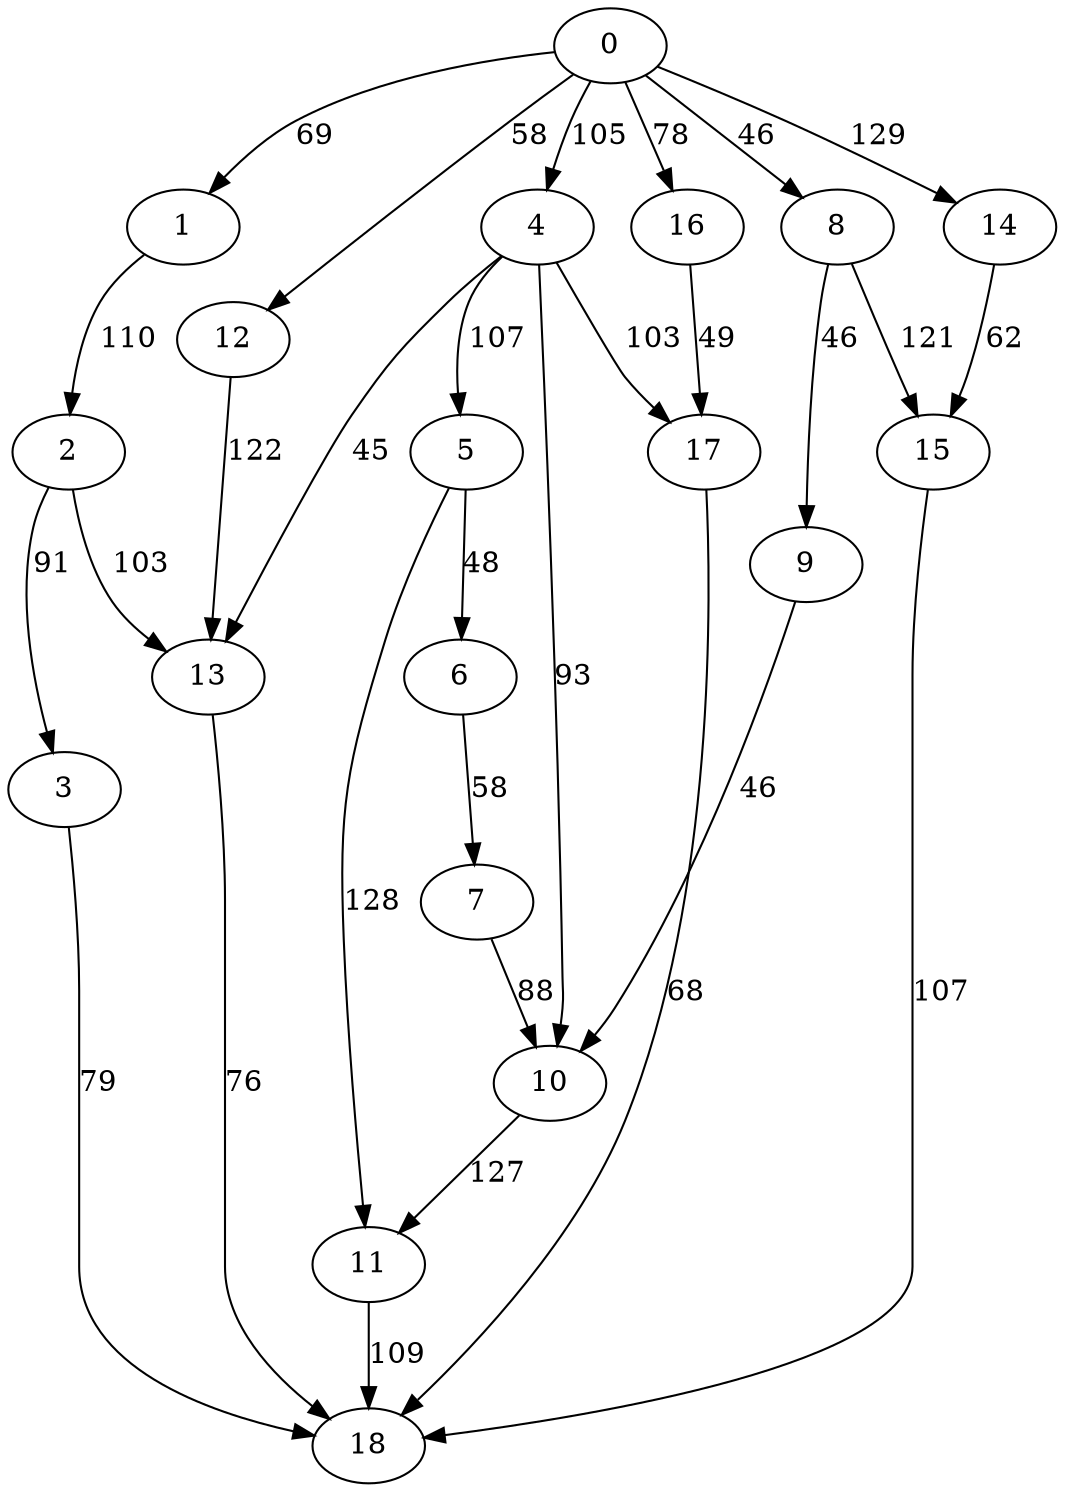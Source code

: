 digraph t20p6r5_19 {
0 -> 1 [ label = 69 ];
0 -> 4 [ label = 105 ];
0 -> 8 [ label = 46 ];
0 -> 12 [ label = 58 ];
0 -> 14 [ label = 129 ];
0 -> 16 [ label = 78 ];
1 -> 2 [ label = 110 ];
2 -> 3 [ label = 91 ];
2 -> 13 [ label = 103 ];
3 -> 18 [ label = 79 ];
4 -> 5 [ label = 107 ];
4 -> 10 [ label = 93 ];
4 -> 13 [ label = 45 ];
4 -> 17 [ label = 103 ];
5 -> 6 [ label = 48 ];
5 -> 11 [ label = 128 ];
6 -> 7 [ label = 58 ];
7 -> 10 [ label = 88 ];
8 -> 9 [ label = 46 ];
8 -> 15 [ label = 121 ];
9 -> 10 [ label = 46 ];
10 -> 11 [ label = 127 ];
11 -> 18 [ label = 109 ];
12 -> 13 [ label = 122 ];
13 -> 18 [ label = 76 ];
14 -> 15 [ label = 62 ];
15 -> 18 [ label = 107 ];
16 -> 17 [ label = 49 ];
17 -> 18 [ label = 68 ];
 }

